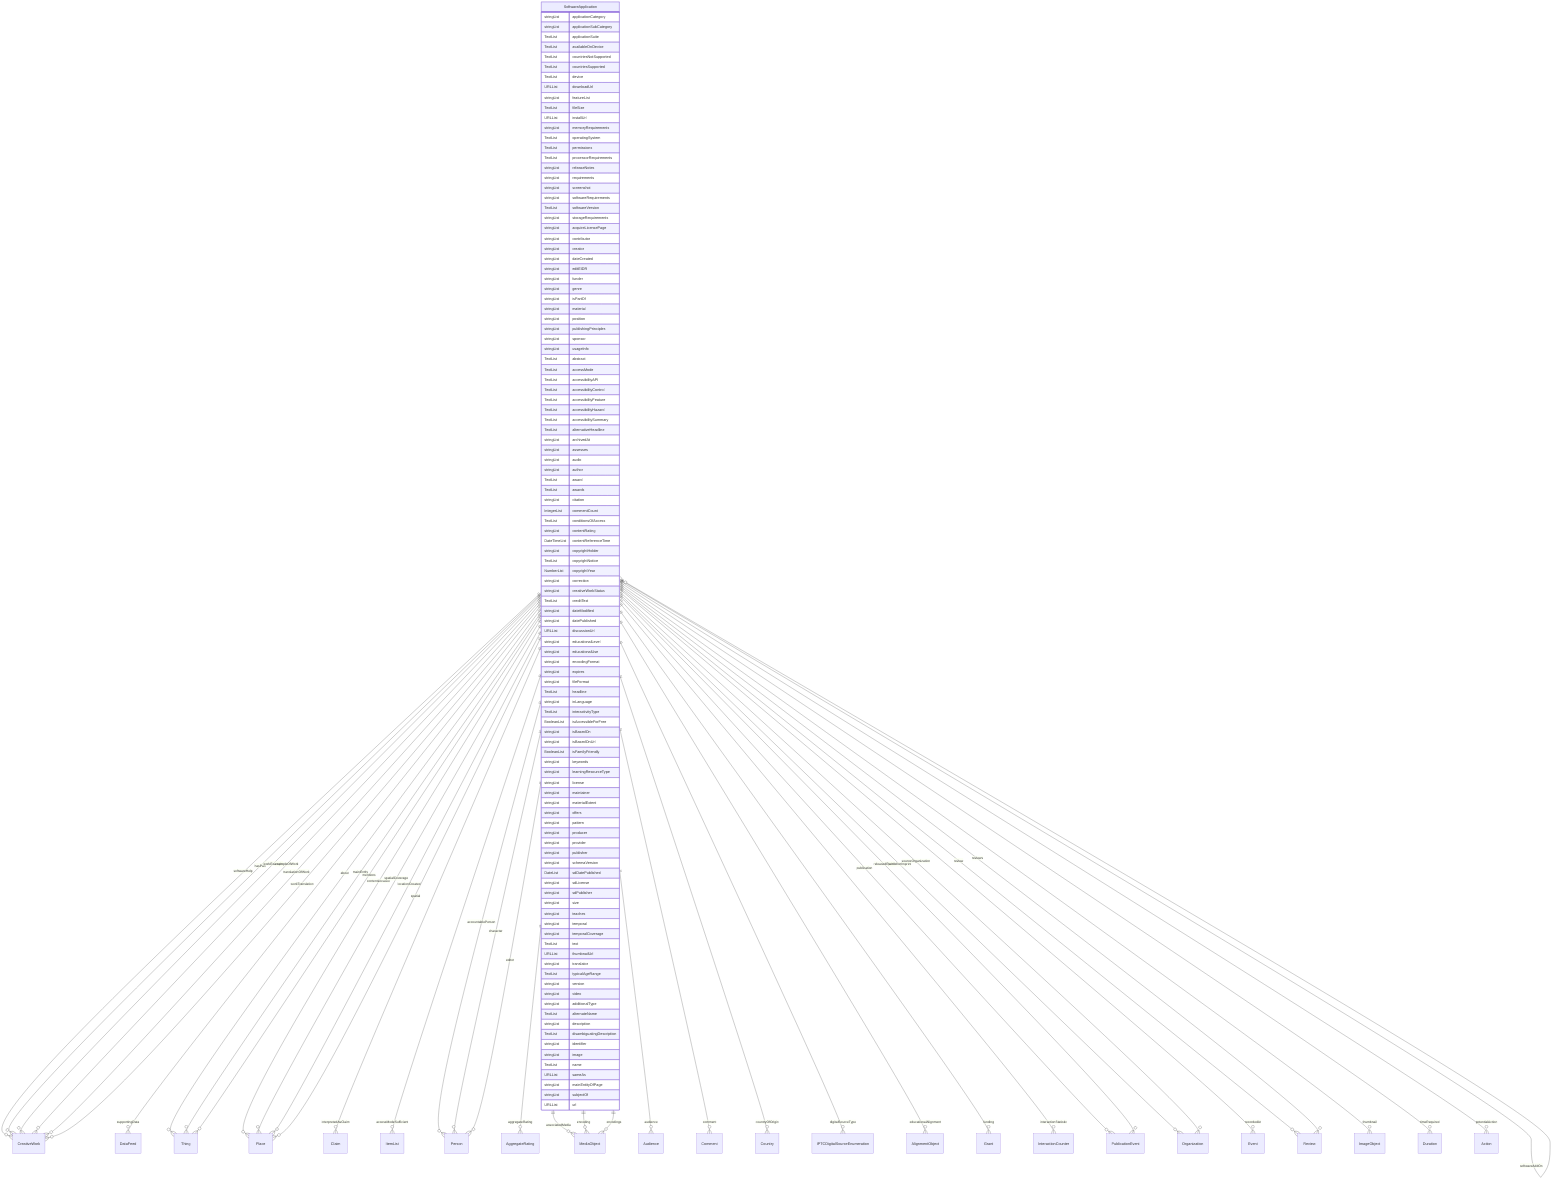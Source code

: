 erDiagram
SoftwareApplication {
    stringList applicationCategory  
    stringList applicationSubCategory  
    TextList applicationSuite  
    TextList availableOnDevice  
    TextList countriesNotSupported  
    TextList countriesSupported  
    TextList device  
    URLList downloadUrl  
    stringList featureList  
    TextList fileSize  
    URLList installUrl  
    stringList memoryRequirements  
    TextList operatingSystem  
    TextList permissions  
    TextList processorRequirements  
    stringList releaseNotes  
    stringList requirements  
    stringList screenshot  
    stringList softwareRequirements  
    TextList softwareVersion  
    stringList storageRequirements  
    stringList acquireLicensePage  
    stringList contributor  
    stringList creator  
    stringList dateCreated  
    stringList editEIDR  
    stringList funder  
    stringList genre  
    stringList isPartOf  
    stringList material  
    stringList position  
    stringList publishingPrinciples  
    stringList sponsor  
    stringList usageInfo  
    TextList abstract  
    TextList accessMode  
    TextList accessibilityAPI  
    TextList accessibilityControl  
    TextList accessibilityFeature  
    TextList accessibilityHazard  
    TextList accessibilitySummary  
    TextList alternativeHeadline  
    stringList archivedAt  
    stringList assesses  
    stringList audio  
    stringList author  
    TextList award  
    TextList awards  
    stringList citation  
    IntegerList commentCount  
    TextList conditionsOfAccess  
    stringList contentRating  
    DateTimeList contentReferenceTime  
    stringList copyrightHolder  
    TextList copyrightNotice  
    NumberList copyrightYear  
    stringList correction  
    stringList creativeWorkStatus  
    TextList creditText  
    stringList dateModified  
    stringList datePublished  
    URLList discussionUrl  
    stringList educationalLevel  
    stringList educationalUse  
    stringList encodingFormat  
    stringList expires  
    stringList fileFormat  
    TextList headline  
    stringList inLanguage  
    TextList interactivityType  
    BooleanList isAccessibleForFree  
    stringList isBasedOn  
    stringList isBasedOnUrl  
    BooleanList isFamilyFriendly  
    stringList keywords  
    stringList learningResourceType  
    stringList license  
    stringList maintainer  
    stringList materialExtent  
    stringList offers  
    stringList pattern  
    stringList producer  
    stringList provider  
    stringList publisher  
    stringList schemaVersion  
    DateList sdDatePublished  
    stringList sdLicense  
    stringList sdPublisher  
    stringList size  
    stringList teaches  
    stringList temporal  
    stringList temporalCoverage  
    TextList text  
    URLList thumbnailUrl  
    stringList translator  
    TextList typicalAgeRange  
    stringList version  
    stringList video  
    stringList additionalType  
    TextList alternateName  
    stringList description  
    TextList disambiguatingDescription  
    stringList identifier  
    stringList image  
    TextList name  
    URLList sameAs  
    stringList mainEntityOfPage  
    stringList subjectOf  
    URLList url  
}

SoftwareApplication ||--}o SoftwareApplication : "softwareAddOn"
SoftwareApplication ||--}o CreativeWork : "softwareHelp"
SoftwareApplication ||--}o DataFeed : "supportingData"
SoftwareApplication ||--}o Thing : "about"
SoftwareApplication ||--}o Place : "contentLocation"
SoftwareApplication ||--}o CreativeWork : "hasPart"
SoftwareApplication ||--}o Claim : "interpretedAsClaim"
SoftwareApplication ||--}o Thing : "mainEntity"
SoftwareApplication ||--}o Place : "spatialCoverage"
SoftwareApplication ||--}o CreativeWork : "workExample"
SoftwareApplication ||--}o ItemList : "accessModeSufficient"
SoftwareApplication ||--}o Person : "accountablePerson"
SoftwareApplication ||--}o AggregateRating : "aggregateRating"
SoftwareApplication ||--}o MediaObject : "associatedMedia"
SoftwareApplication ||--}o Audience : "audience"
SoftwareApplication ||--}o Person : "character"
SoftwareApplication ||--}o Comment : "comment"
SoftwareApplication ||--}o Country : "countryOfOrigin"
SoftwareApplication ||--}o IPTCDigitalSourceEnumeration : "digitalSourceType"
SoftwareApplication ||--}o Person : "editor"
SoftwareApplication ||--}o AlignmentObject : "educationalAlignment"
SoftwareApplication ||--}o MediaObject : "encoding"
SoftwareApplication ||--}o MediaObject : "encodings"
SoftwareApplication ||--}o CreativeWork : "exampleOfWork"
SoftwareApplication ||--}o Grant : "funding"
SoftwareApplication ||--}o InteractionCounter : "interactionStatistic"
SoftwareApplication ||--}o Place : "locationCreated"
SoftwareApplication ||--}o Thing : "mentions"
SoftwareApplication ||--}o PublicationEvent : "publication"
SoftwareApplication ||--}o Organization : "publisherImprint"
SoftwareApplication ||--}o Event : "recordedAt"
SoftwareApplication ||--}o PublicationEvent : "releasedEvent"
SoftwareApplication ||--}o Review : "review"
SoftwareApplication ||--}o Review : "reviews"
SoftwareApplication ||--}o Organization : "sourceOrganization"
SoftwareApplication ||--}o Place : "spatial"
SoftwareApplication ||--}o ImageObject : "thumbnail"
SoftwareApplication ||--}o Duration : "timeRequired"
SoftwareApplication ||--}o CreativeWork : "translationOfWork"
SoftwareApplication ||--}o CreativeWork : "workTranslation"
SoftwareApplication ||--}o Action : "potentialAction"
